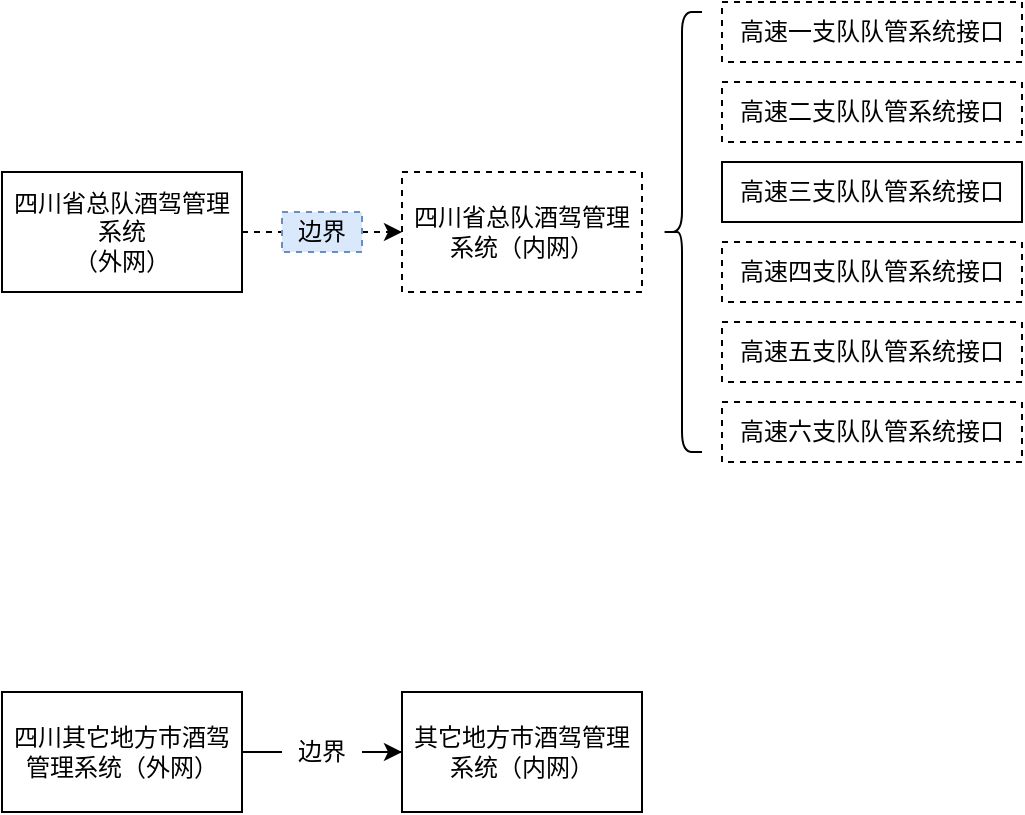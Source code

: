 <mxfile version="14.9.0" type="github">
  <diagram id="cGSGxT3fWc-uQJZhc-VM" name="Page-1">
    <mxGraphModel dx="1221" dy="578" grid="1" gridSize="10" guides="1" tooltips="1" connect="1" arrows="1" fold="1" page="1" pageScale="1" pageWidth="827" pageHeight="1169" math="0" shadow="0">
      <root>
        <mxCell id="0" />
        <mxCell id="1" parent="0" />
        <mxCell id="IsJqprnwW6o6D1kD89Da-6" style="edgeStyle=orthogonalEdgeStyle;rounded=0;orthogonalLoop=1;jettySize=auto;html=1;entryX=0;entryY=0.5;entryDx=0;entryDy=0;dashed=1;" edge="1" parent="1" source="Ck1D1xn7mL9y7Q99Ywc4-1" target="Ck1D1xn7mL9y7Q99Ywc4-3">
          <mxGeometry relative="1" as="geometry" />
        </mxCell>
        <mxCell id="Ck1D1xn7mL9y7Q99Ywc4-1" value="四川省总队酒驾管理系统&lt;br&gt;（外网）" style="rounded=0;whiteSpace=wrap;html=1;" parent="1" vertex="1">
          <mxGeometry x="120" y="170" width="120" height="60" as="geometry" />
        </mxCell>
        <mxCell id="Ck1D1xn7mL9y7Q99Ywc4-26" value="" style="edgeStyle=orthogonalEdgeStyle;rounded=0;orthogonalLoop=1;jettySize=auto;html=1;startArrow=none;" parent="1" source="Ck1D1xn7mL9y7Q99Ywc4-31" target="Ck1D1xn7mL9y7Q99Ywc4-25" edge="1">
          <mxGeometry relative="1" as="geometry" />
        </mxCell>
        <mxCell id="Ck1D1xn7mL9y7Q99Ywc4-2" value="四川其它地方市酒驾管理系统（外网）" style="rounded=0;whiteSpace=wrap;html=1;" parent="1" vertex="1">
          <mxGeometry x="120" y="430" width="120" height="60" as="geometry" />
        </mxCell>
        <mxCell id="Ck1D1xn7mL9y7Q99Ywc4-3" value="四川省总队酒驾管理系统（内网）" style="rounded=0;whiteSpace=wrap;html=1;dashed=1;" parent="1" vertex="1">
          <mxGeometry x="320" y="170" width="120" height="60" as="geometry" />
        </mxCell>
        <mxCell id="Ck1D1xn7mL9y7Q99Ywc4-7" value="高速一支队队管系统接口" style="rounded=0;whiteSpace=wrap;html=1;dashed=1;" parent="1" vertex="1">
          <mxGeometry x="480" y="85" width="150" height="30" as="geometry" />
        </mxCell>
        <mxCell id="Ck1D1xn7mL9y7Q99Ywc4-15" value="高速二支队队管系统接口" style="rounded=0;whiteSpace=wrap;html=1;dashed=1;" parent="1" vertex="1">
          <mxGeometry x="480" y="125" width="150" height="30" as="geometry" />
        </mxCell>
        <mxCell id="Ck1D1xn7mL9y7Q99Ywc4-16" value="高速三支队队管系统接口" style="rounded=0;whiteSpace=wrap;html=1;" parent="1" vertex="1">
          <mxGeometry x="480" y="165" width="150" height="30" as="geometry" />
        </mxCell>
        <mxCell id="Ck1D1xn7mL9y7Q99Ywc4-17" value="高速四支队队管系统接口" style="rounded=0;whiteSpace=wrap;html=1;dashed=1;" parent="1" vertex="1">
          <mxGeometry x="480" y="205" width="150" height="30" as="geometry" />
        </mxCell>
        <mxCell id="Ck1D1xn7mL9y7Q99Ywc4-18" value="高速五支队队管系统接口" style="rounded=0;whiteSpace=wrap;html=1;dashed=1;" parent="1" vertex="1">
          <mxGeometry x="480" y="245" width="150" height="30" as="geometry" />
        </mxCell>
        <mxCell id="Ck1D1xn7mL9y7Q99Ywc4-19" value="高速六支队队管系统接口" style="rounded=0;whiteSpace=wrap;html=1;dashed=1;" parent="1" vertex="1">
          <mxGeometry x="480" y="285" width="150" height="30" as="geometry" />
        </mxCell>
        <mxCell id="Ck1D1xn7mL9y7Q99Ywc4-24" value="" style="shape=curlyBracket;whiteSpace=wrap;html=1;rounded=1;" parent="1" vertex="1">
          <mxGeometry x="450" y="90" width="20" height="220" as="geometry" />
        </mxCell>
        <mxCell id="Ck1D1xn7mL9y7Q99Ywc4-25" value="其它地方市酒驾管理系统（内网）" style="rounded=0;whiteSpace=wrap;html=1;" parent="1" vertex="1">
          <mxGeometry x="320" y="430" width="120" height="60" as="geometry" />
        </mxCell>
        <mxCell id="Ck1D1xn7mL9y7Q99Ywc4-31" value="边界" style="text;html=1;strokeColor=none;fillColor=none;align=center;verticalAlign=middle;whiteSpace=wrap;rounded=0;" parent="1" vertex="1">
          <mxGeometry x="260" y="450" width="40" height="20" as="geometry" />
        </mxCell>
        <mxCell id="Ck1D1xn7mL9y7Q99Ywc4-32" value="" style="edgeStyle=orthogonalEdgeStyle;rounded=0;orthogonalLoop=1;jettySize=auto;html=1;endArrow=none;" parent="1" source="Ck1D1xn7mL9y7Q99Ywc4-2" target="Ck1D1xn7mL9y7Q99Ywc4-31" edge="1">
          <mxGeometry relative="1" as="geometry">
            <mxPoint x="240" y="460" as="sourcePoint" />
            <mxPoint x="320" y="460" as="targetPoint" />
          </mxGeometry>
        </mxCell>
        <mxCell id="IsJqprnwW6o6D1kD89Da-8" value="边界" style="text;html=1;strokeColor=#6c8ebf;fillColor=#dae8fc;align=center;verticalAlign=middle;whiteSpace=wrap;rounded=0;dashed=1;" vertex="1" parent="1">
          <mxGeometry x="260" y="190" width="40" height="20" as="geometry" />
        </mxCell>
      </root>
    </mxGraphModel>
  </diagram>
</mxfile>
